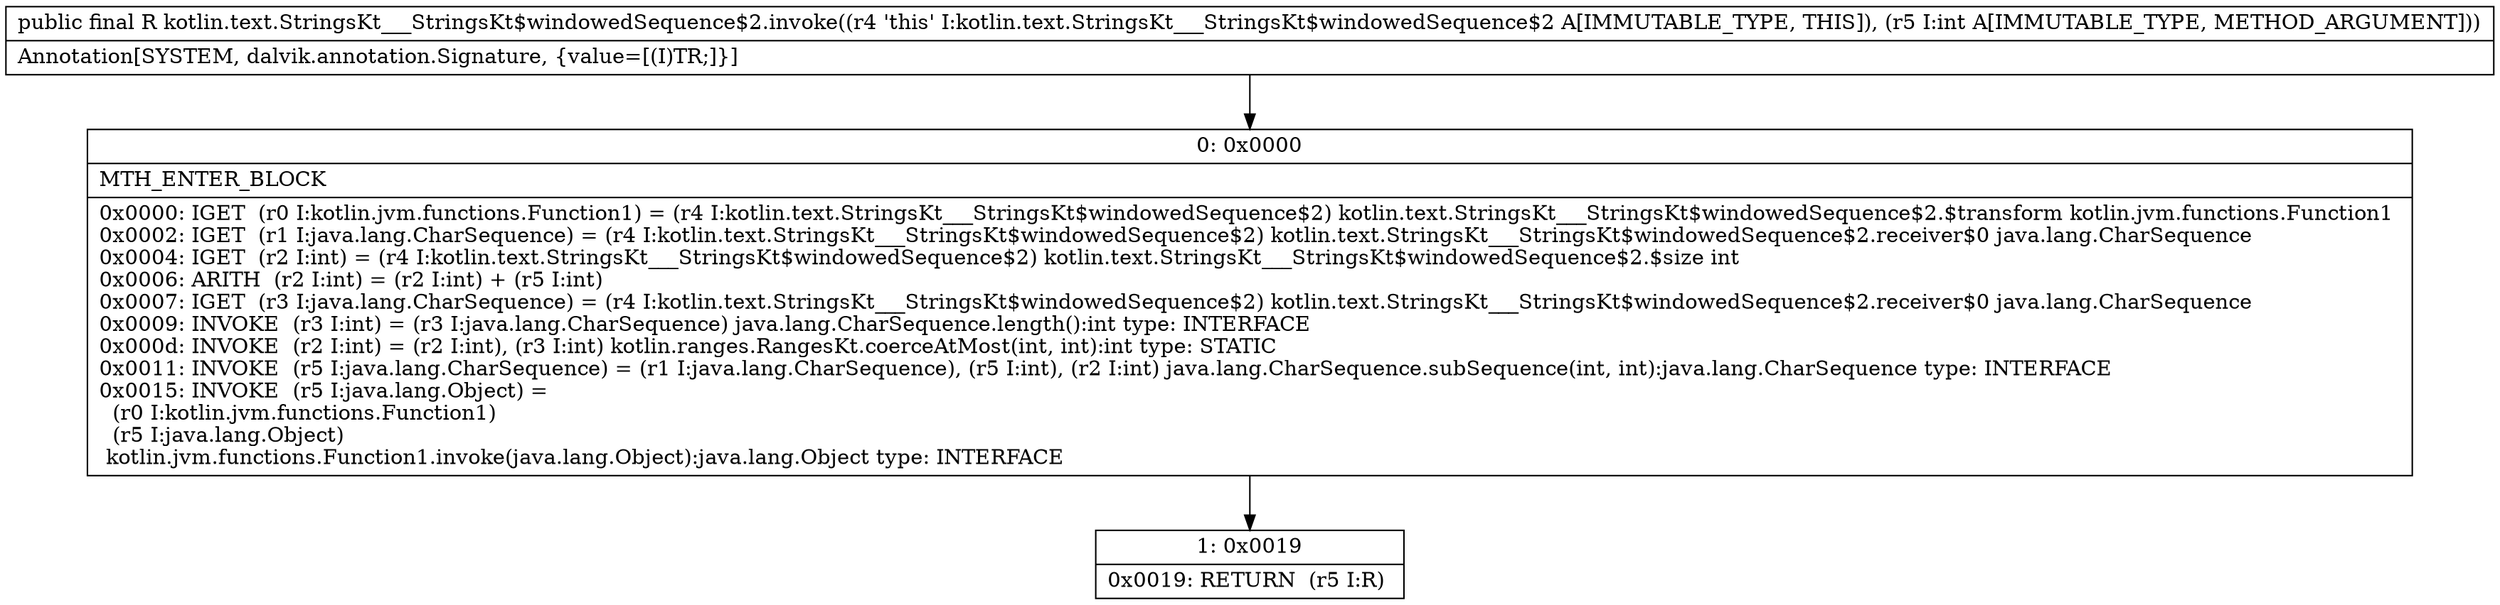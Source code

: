 digraph "CFG forkotlin.text.StringsKt___StringsKt$windowedSequence$2.invoke(I)Ljava\/lang\/Object;" {
Node_0 [shape=record,label="{0\:\ 0x0000|MTH_ENTER_BLOCK\l|0x0000: IGET  (r0 I:kotlin.jvm.functions.Function1) = (r4 I:kotlin.text.StringsKt___StringsKt$windowedSequence$2) kotlin.text.StringsKt___StringsKt$windowedSequence$2.$transform kotlin.jvm.functions.Function1 \l0x0002: IGET  (r1 I:java.lang.CharSequence) = (r4 I:kotlin.text.StringsKt___StringsKt$windowedSequence$2) kotlin.text.StringsKt___StringsKt$windowedSequence$2.receiver$0 java.lang.CharSequence \l0x0004: IGET  (r2 I:int) = (r4 I:kotlin.text.StringsKt___StringsKt$windowedSequence$2) kotlin.text.StringsKt___StringsKt$windowedSequence$2.$size int \l0x0006: ARITH  (r2 I:int) = (r2 I:int) + (r5 I:int) \l0x0007: IGET  (r3 I:java.lang.CharSequence) = (r4 I:kotlin.text.StringsKt___StringsKt$windowedSequence$2) kotlin.text.StringsKt___StringsKt$windowedSequence$2.receiver$0 java.lang.CharSequence \l0x0009: INVOKE  (r3 I:int) = (r3 I:java.lang.CharSequence) java.lang.CharSequence.length():int type: INTERFACE \l0x000d: INVOKE  (r2 I:int) = (r2 I:int), (r3 I:int) kotlin.ranges.RangesKt.coerceAtMost(int, int):int type: STATIC \l0x0011: INVOKE  (r5 I:java.lang.CharSequence) = (r1 I:java.lang.CharSequence), (r5 I:int), (r2 I:int) java.lang.CharSequence.subSequence(int, int):java.lang.CharSequence type: INTERFACE \l0x0015: INVOKE  (r5 I:java.lang.Object) = \l  (r0 I:kotlin.jvm.functions.Function1)\l  (r5 I:java.lang.Object)\l kotlin.jvm.functions.Function1.invoke(java.lang.Object):java.lang.Object type: INTERFACE \l}"];
Node_1 [shape=record,label="{1\:\ 0x0019|0x0019: RETURN  (r5 I:R) \l}"];
MethodNode[shape=record,label="{public final R kotlin.text.StringsKt___StringsKt$windowedSequence$2.invoke((r4 'this' I:kotlin.text.StringsKt___StringsKt$windowedSequence$2 A[IMMUTABLE_TYPE, THIS]), (r5 I:int A[IMMUTABLE_TYPE, METHOD_ARGUMENT]))  | Annotation[SYSTEM, dalvik.annotation.Signature, \{value=[(I)TR;]\}]\l}"];
MethodNode -> Node_0;
Node_0 -> Node_1;
}

